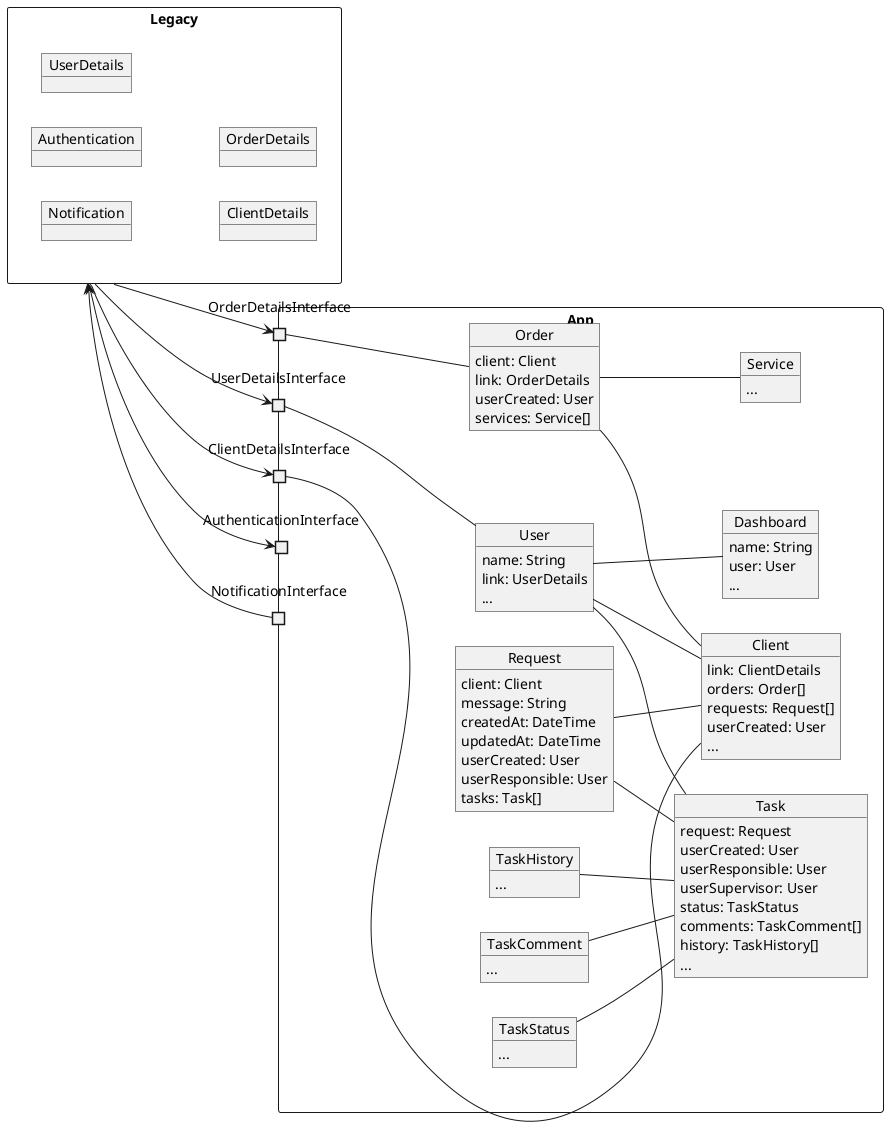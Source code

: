 @startuml Entity
allowmixing
left to right direction
skinparam packageStyle rectangle
skinparam componentStyle rectangle

component App {
    port UserDetailsInterface
    port NotificationInterface
    port AuthenticationInterface
    port ClientDetailsInterface
    port OrderDetailsInterface

    object User {
        name: String
        link: UserDetails
        ...
    }

    object Client {
        link: ClientDetails
        orders: Order[]
        requests: Request[]
        userCreated: User
        ...
    }

    object Order {
        client: Client
        link: OrderDetails
        userCreated: User
        services: Service[]
    }

    object Service {
        ...
    }

    object Request {
        client: Client
        message: String
        createdAt: DateTime
        updatedAt: DateTime
        userCreated: User
        userResponsible: User
        tasks: Task[]
    }

    object Dashboard {
        name: String
        user: User
        ...
    }

    object Task {
        request: Request
        userCreated: User
        userResponsible: User
        userSupervisor: User
        status: TaskStatus
        comments: TaskComment[]
        history: TaskHistory[]
        ...
    }

    object TaskStatus {
        ...
    }

    object TaskHistory {
        ...
    }

    object TaskComment {
        ...
    }
}

component Legacy {
    object Notification
    object Authentication
    object UserDetails
    object ClientDetails
    object OrderDetails
}

Order -- Service
Order -- Client
Request -- Client
Request -- Task
User -- Task
User -- Client
User -- Dashboard
TaskStatus -- Task
TaskHistory -- Task
TaskComment -- Task


OrderDetailsInterface --- Order
UserDetailsInterface --- User
ClientDetailsInterface --- Client

Legacy <-- NotificationInterface
Legacy <--> AuthenticationInterface
Legacy --> UserDetailsInterface
Legacy --> ClientDetailsInterface
Legacy --> OrderDetailsInterface

@enduml

@startuml SequenceGlobal

actor       Client as Client
actor       Manager1 as User
actor       Manager2 as User2

Client -> User : Устное или \nписьменное обращение
User -> App : Ввод данных обращения
App <- Legacy : Список клиентов
App <- Legacy : Список заказов

User -> App : : Создание обращеня
App -> App : Создание задач на основании обращения
App -> Legacy: Создание оповещений о новых задачах
User2 <- Legacy: Оповещений о задачах
User2 -> App: Просмотр доски задач
User2 -> User2: Обработка и выполнение задачи
User2 -> App: Смена статуса задачи, \nзакрытие
App -> Legacy: Создание оповещений о закрытии задач
Client <- Legacy: Оповещение о решении задачи

@enduml


@startuml SequenceApp

actor       Client as Client
actor       Manager1 as User
actor       Manager2 as User2

Client -> User : Устное или \nписьменное обращение
User -> App : Ввод данных обращения
App <- Legacy : Список клиентов
App <- Legacy : Список заказов

User -> App : : Создание обращеня
App -> App : Создание задач на основании обращения
App -> Legacy: Создание оповещений о новых задачах
User2 <- Legacy: Оповещений о задачах
User2 -> App: Просмотр доски задач
User2 -> User2: Обработка и выполнение задачи
User2 -> App: Смена статуса задачи, \nзакрытие
App -> Legacy: Создание оповещений о закрытии задач
Client <- Legacy: Оповещение о решении задачи

@enduml